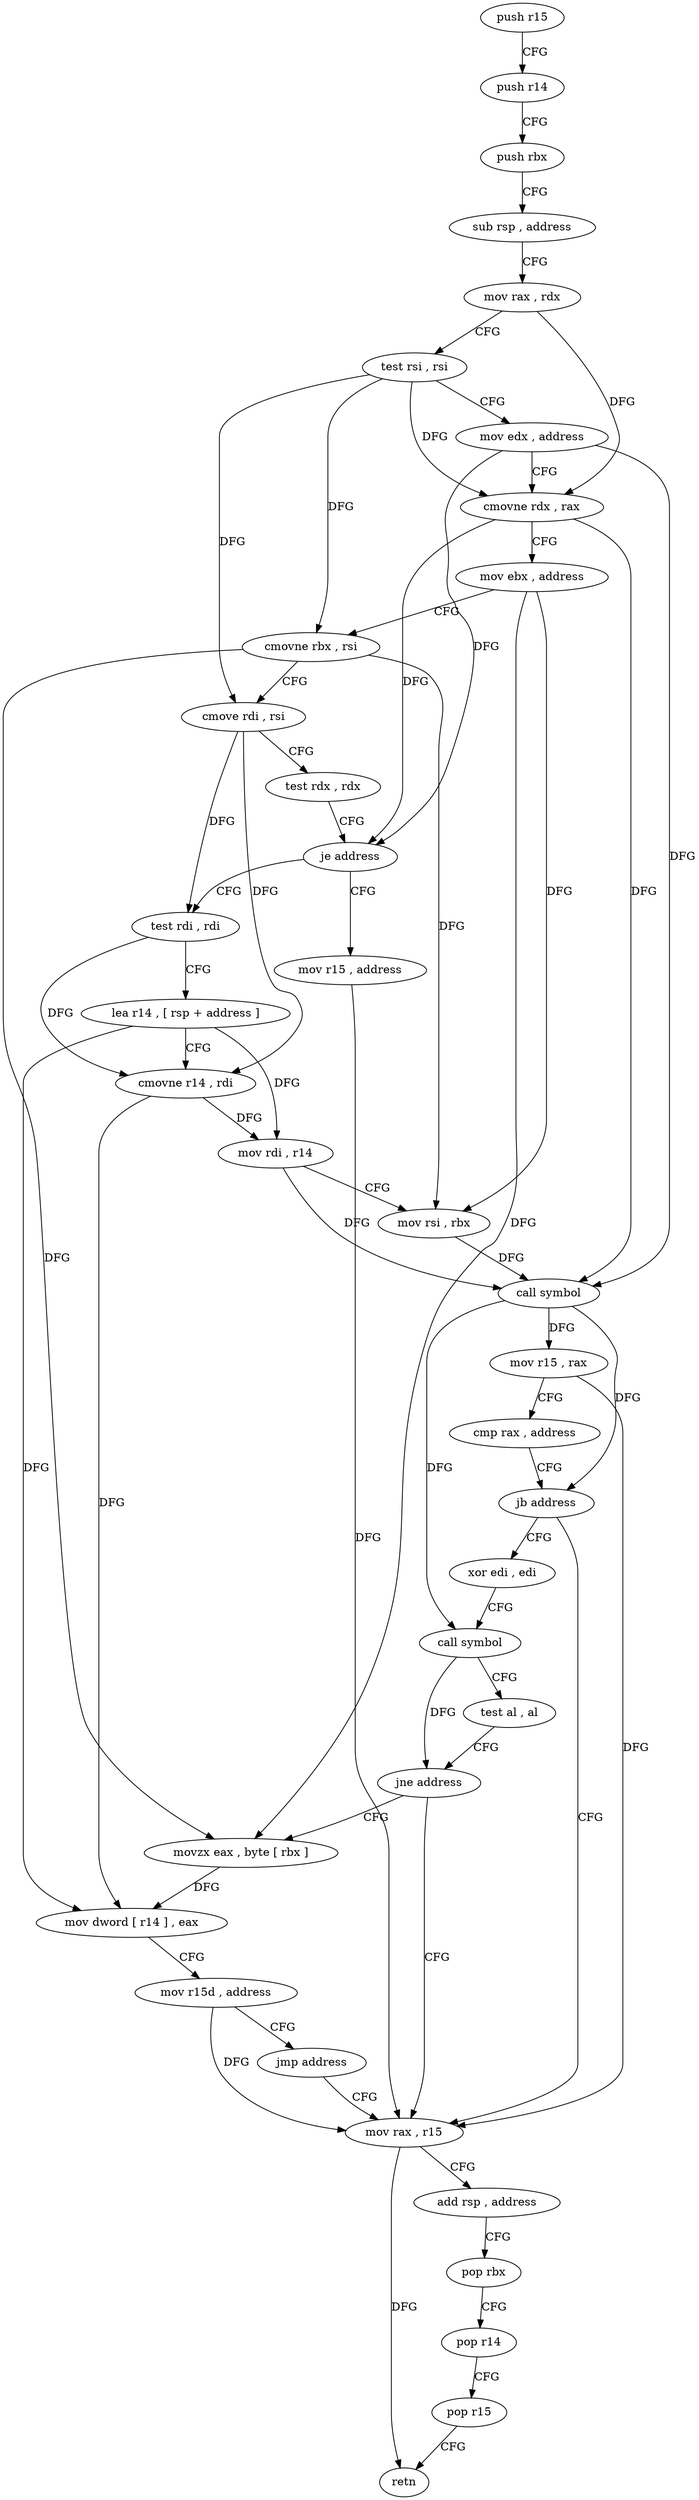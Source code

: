 digraph "func" {
"4284336" [label = "push r15" ]
"4284338" [label = "push r14" ]
"4284340" [label = "push rbx" ]
"4284341" [label = "sub rsp , address" ]
"4284345" [label = "mov rax , rdx" ]
"4284348" [label = "test rsi , rsi" ]
"4284351" [label = "mov edx , address" ]
"4284356" [label = "cmovne rdx , rax" ]
"4284360" [label = "mov ebx , address" ]
"4284365" [label = "cmovne rbx , rsi" ]
"4284369" [label = "cmove rdi , rsi" ]
"4284373" [label = "test rdx , rdx" ]
"4284376" [label = "je address" ]
"4284435" [label = "mov r15 , address" ]
"4284378" [label = "test rdi , rdi" ]
"4284442" [label = "mov rax , r15" ]
"4284381" [label = "lea r14 , [ rsp + address ]" ]
"4284386" [label = "cmovne r14 , rdi" ]
"4284390" [label = "mov rdi , r14" ]
"4284393" [label = "mov rsi , rbx" ]
"4284396" [label = "call symbol" ]
"4284401" [label = "mov r15 , rax" ]
"4284404" [label = "cmp rax , address" ]
"4284408" [label = "jb address" ]
"4284410" [label = "xor edi , edi" ]
"4284445" [label = "add rsp , address" ]
"4284449" [label = "pop rbx" ]
"4284450" [label = "pop r14" ]
"4284452" [label = "pop r15" ]
"4284454" [label = "retn" ]
"4284412" [label = "call symbol" ]
"4284417" [label = "test al , al" ]
"4284419" [label = "jne address" ]
"4284421" [label = "movzx eax , byte [ rbx ]" ]
"4284424" [label = "mov dword [ r14 ] , eax" ]
"4284427" [label = "mov r15d , address" ]
"4284433" [label = "jmp address" ]
"4284336" -> "4284338" [ label = "CFG" ]
"4284338" -> "4284340" [ label = "CFG" ]
"4284340" -> "4284341" [ label = "CFG" ]
"4284341" -> "4284345" [ label = "CFG" ]
"4284345" -> "4284348" [ label = "CFG" ]
"4284345" -> "4284356" [ label = "DFG" ]
"4284348" -> "4284351" [ label = "CFG" ]
"4284348" -> "4284356" [ label = "DFG" ]
"4284348" -> "4284365" [ label = "DFG" ]
"4284348" -> "4284369" [ label = "DFG" ]
"4284351" -> "4284356" [ label = "CFG" ]
"4284351" -> "4284376" [ label = "DFG" ]
"4284351" -> "4284396" [ label = "DFG" ]
"4284356" -> "4284360" [ label = "CFG" ]
"4284356" -> "4284376" [ label = "DFG" ]
"4284356" -> "4284396" [ label = "DFG" ]
"4284360" -> "4284365" [ label = "CFG" ]
"4284360" -> "4284393" [ label = "DFG" ]
"4284360" -> "4284421" [ label = "DFG" ]
"4284365" -> "4284369" [ label = "CFG" ]
"4284365" -> "4284393" [ label = "DFG" ]
"4284365" -> "4284421" [ label = "DFG" ]
"4284369" -> "4284373" [ label = "CFG" ]
"4284369" -> "4284378" [ label = "DFG" ]
"4284369" -> "4284386" [ label = "DFG" ]
"4284373" -> "4284376" [ label = "CFG" ]
"4284376" -> "4284435" [ label = "CFG" ]
"4284376" -> "4284378" [ label = "CFG" ]
"4284435" -> "4284442" [ label = "DFG" ]
"4284378" -> "4284381" [ label = "CFG" ]
"4284378" -> "4284386" [ label = "DFG" ]
"4284442" -> "4284445" [ label = "CFG" ]
"4284442" -> "4284454" [ label = "DFG" ]
"4284381" -> "4284386" [ label = "CFG" ]
"4284381" -> "4284390" [ label = "DFG" ]
"4284381" -> "4284424" [ label = "DFG" ]
"4284386" -> "4284390" [ label = "DFG" ]
"4284386" -> "4284424" [ label = "DFG" ]
"4284390" -> "4284393" [ label = "CFG" ]
"4284390" -> "4284396" [ label = "DFG" ]
"4284393" -> "4284396" [ label = "DFG" ]
"4284396" -> "4284401" [ label = "DFG" ]
"4284396" -> "4284408" [ label = "DFG" ]
"4284396" -> "4284412" [ label = "DFG" ]
"4284401" -> "4284404" [ label = "CFG" ]
"4284401" -> "4284442" [ label = "DFG" ]
"4284404" -> "4284408" [ label = "CFG" ]
"4284408" -> "4284442" [ label = "CFG" ]
"4284408" -> "4284410" [ label = "CFG" ]
"4284410" -> "4284412" [ label = "CFG" ]
"4284445" -> "4284449" [ label = "CFG" ]
"4284449" -> "4284450" [ label = "CFG" ]
"4284450" -> "4284452" [ label = "CFG" ]
"4284452" -> "4284454" [ label = "CFG" ]
"4284412" -> "4284417" [ label = "CFG" ]
"4284412" -> "4284419" [ label = "DFG" ]
"4284417" -> "4284419" [ label = "CFG" ]
"4284419" -> "4284442" [ label = "CFG" ]
"4284419" -> "4284421" [ label = "CFG" ]
"4284421" -> "4284424" [ label = "DFG" ]
"4284424" -> "4284427" [ label = "CFG" ]
"4284427" -> "4284433" [ label = "CFG" ]
"4284427" -> "4284442" [ label = "DFG" ]
"4284433" -> "4284442" [ label = "CFG" ]
}
